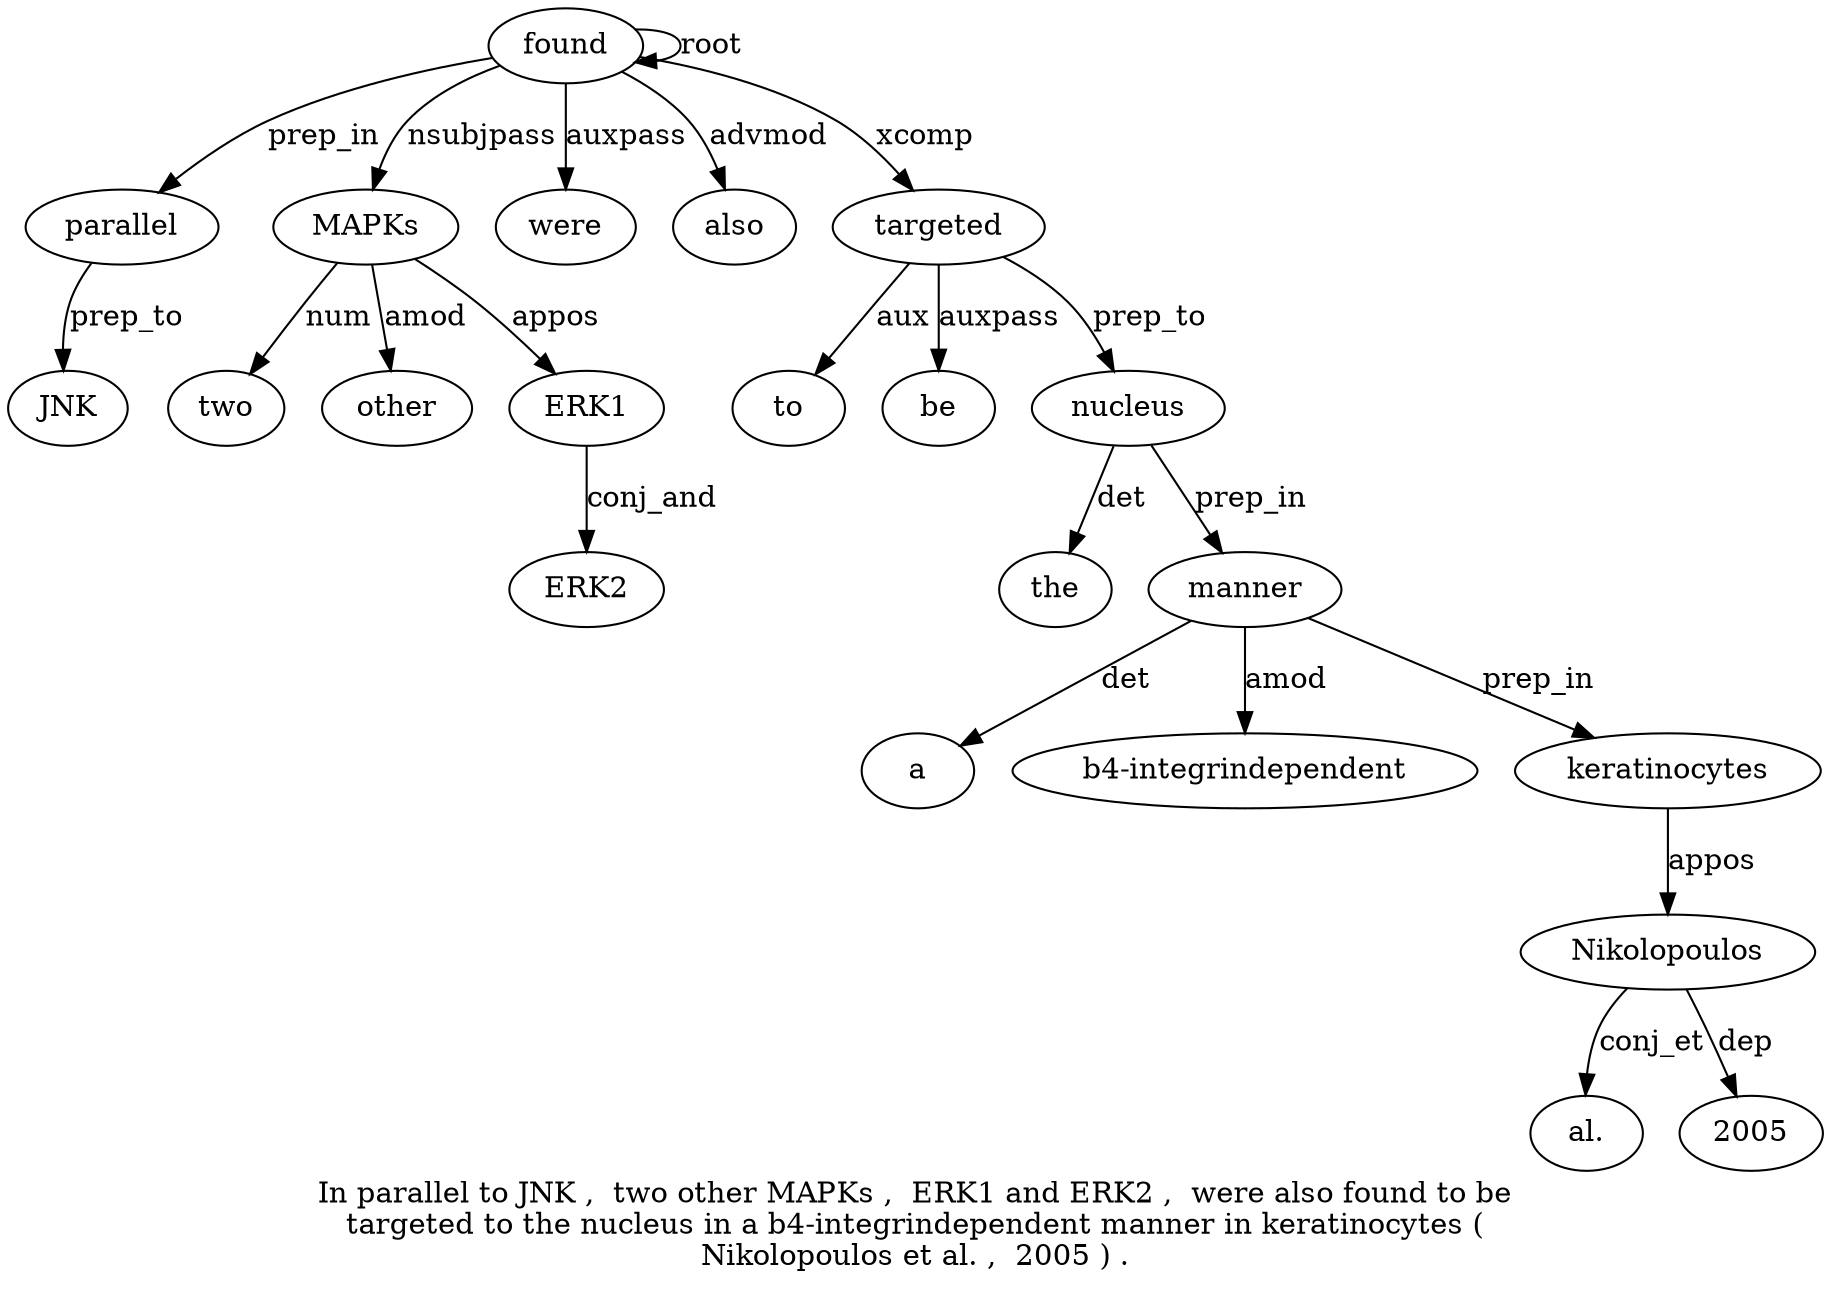 digraph "In parallel to JNK ,  two other MAPKs ,  ERK1 and ERK2 ,  were also found to be targeted to the nucleus in a b4-integrindependent manner in keratinocytes ( Nikolopoulos et al. ,  2005 ) ." {
label="In parallel to JNK ,  two other MAPKs ,  ERK1 and ERK2 ,  were also found to be
targeted to the nucleus in a b4-integrindependent manner in keratinocytes (
Nikolopoulos et al. ,  2005 ) .";
found16 [style=filled, fillcolor=white, label=found];
parallel2 [style=filled, fillcolor=white, label=parallel];
found16 -> parallel2  [label=prep_in];
JNK4 [style=filled, fillcolor=white, label=JNK];
parallel2 -> JNK4  [label=prep_to];
MAPKs8 [style=filled, fillcolor=white, label=MAPKs];
two6 [style=filled, fillcolor=white, label=two];
MAPKs8 -> two6  [label=num];
other7 [style=filled, fillcolor=white, label=other];
MAPKs8 -> other7  [label=amod];
found16 -> MAPKs8  [label=nsubjpass];
ERK110 [style=filled, fillcolor=white, label=ERK1];
MAPKs8 -> ERK110  [label=appos];
ERK21 [style=filled, fillcolor=white, label=ERK2];
ERK110 -> ERK21  [label=conj_and];
were14 [style=filled, fillcolor=white, label=were];
found16 -> were14  [label=auxpass];
also15 [style=filled, fillcolor=white, label=also];
found16 -> also15  [label=advmod];
found16 -> found16  [label=root];
targeted19 [style=filled, fillcolor=white, label=targeted];
to17 [style=filled, fillcolor=white, label=to];
targeted19 -> to17  [label=aux];
be18 [style=filled, fillcolor=white, label=be];
targeted19 -> be18  [label=auxpass];
found16 -> targeted19  [label=xcomp];
nucleus22 [style=filled, fillcolor=white, label=nucleus];
the21 [style=filled, fillcolor=white, label=the];
nucleus22 -> the21  [label=det];
targeted19 -> nucleus22  [label=prep_to];
manner26 [style=filled, fillcolor=white, label=manner];
a24 [style=filled, fillcolor=white, label=a];
manner26 -> a24  [label=det];
"b4-integrindependent25" [style=filled, fillcolor=white, label="b4-integrindependent"];
manner26 -> "b4-integrindependent25"  [label=amod];
nucleus22 -> manner26  [label=prep_in];
keratinocytes28 [style=filled, fillcolor=white, label=keratinocytes];
manner26 -> keratinocytes28  [label=prep_in];
Nikolopoulos30 [style=filled, fillcolor=white, label=Nikolopoulos];
keratinocytes28 -> Nikolopoulos30  [label=appos];
"al.32" [style=filled, fillcolor=white, label="al."];
Nikolopoulos30 -> "al.32"  [label=conj_et];
200534 [style=filled, fillcolor=white, label=2005];
Nikolopoulos30 -> 200534  [label=dep];
}
